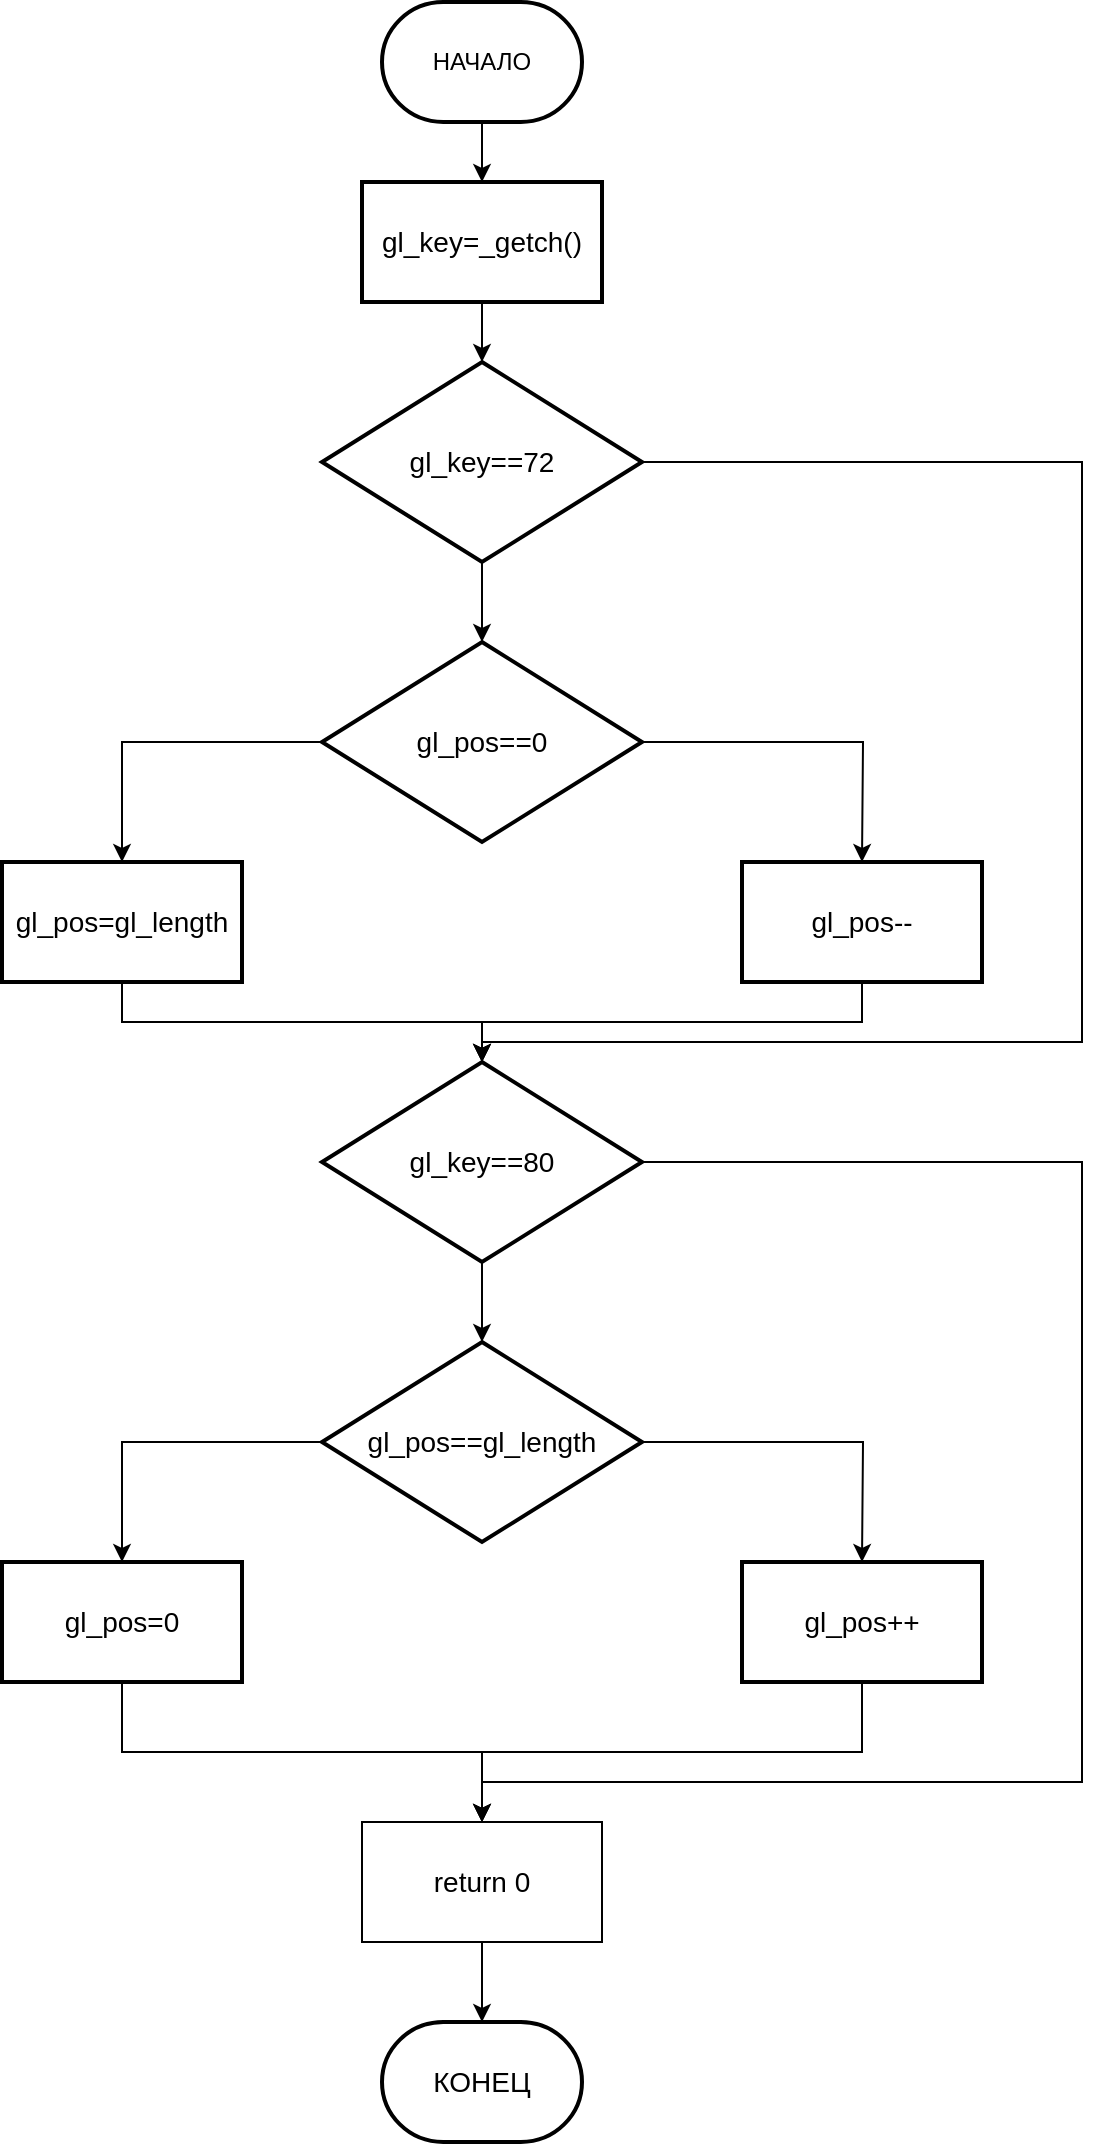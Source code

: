 <mxfile version="20.6.0" type="github">
  <diagram id="C5RBs43oDa-KdzZeNtuy" name="Page-1">
    <mxGraphModel dx="2760" dy="1141" grid="1" gridSize="10" guides="1" tooltips="1" connect="1" arrows="1" fold="1" page="1" pageScale="1" pageWidth="827" pageHeight="1169" math="0" shadow="0">
      <root>
        <mxCell id="WIyWlLk6GJQsqaUBKTNV-0" />
        <mxCell id="WIyWlLk6GJQsqaUBKTNV-1" parent="WIyWlLk6GJQsqaUBKTNV-0" />
        <mxCell id="-MMtbb6PxucikG_57jku-2" value="" style="edgeStyle=orthogonalEdgeStyle;rounded=0;orthogonalLoop=1;jettySize=auto;html=1;" edge="1" parent="WIyWlLk6GJQsqaUBKTNV-1" source="-MMtbb6PxucikG_57jku-0" target="-MMtbb6PxucikG_57jku-1">
          <mxGeometry relative="1" as="geometry" />
        </mxCell>
        <mxCell id="-MMtbb6PxucikG_57jku-0" value="НАЧАЛО" style="strokeWidth=2;html=1;shape=mxgraph.flowchart.terminator;whiteSpace=wrap;" vertex="1" parent="WIyWlLk6GJQsqaUBKTNV-1">
          <mxGeometry x="-170" y="50" width="100" height="60" as="geometry" />
        </mxCell>
        <mxCell id="-MMtbb6PxucikG_57jku-27" style="edgeStyle=orthogonalEdgeStyle;rounded=0;orthogonalLoop=1;jettySize=auto;html=1;exitX=0.5;exitY=1;exitDx=0;exitDy=0;entryX=0.5;entryY=0;entryDx=0;entryDy=0;entryPerimeter=0;" edge="1" parent="WIyWlLk6GJQsqaUBKTNV-1" source="-MMtbb6PxucikG_57jku-1" target="-MMtbb6PxucikG_57jku-26">
          <mxGeometry relative="1" as="geometry" />
        </mxCell>
        <mxCell id="-MMtbb6PxucikG_57jku-1" value="&lt;font style=&quot;font-size: 14px;&quot;&gt;gl_key=_getch()&lt;/font&gt;" style="whiteSpace=wrap;html=1;strokeWidth=2;" vertex="1" parent="WIyWlLk6GJQsqaUBKTNV-1">
          <mxGeometry x="-180" y="140" width="120" height="60" as="geometry" />
        </mxCell>
        <mxCell id="-MMtbb6PxucikG_57jku-5" value="" style="edgeStyle=orthogonalEdgeStyle;rounded=0;orthogonalLoop=1;jettySize=auto;html=1;" edge="1" parent="WIyWlLk6GJQsqaUBKTNV-1" source="-MMtbb6PxucikG_57jku-3">
          <mxGeometry relative="1" as="geometry">
            <mxPoint x="70" y="480" as="targetPoint" />
          </mxGeometry>
        </mxCell>
        <mxCell id="-MMtbb6PxucikG_57jku-8" style="edgeStyle=orthogonalEdgeStyle;rounded=0;orthogonalLoop=1;jettySize=auto;html=1;exitX=0;exitY=0.5;exitDx=0;exitDy=0;exitPerimeter=0;entryX=0.5;entryY=0;entryDx=0;entryDy=0;" edge="1" parent="WIyWlLk6GJQsqaUBKTNV-1" source="-MMtbb6PxucikG_57jku-3" target="-MMtbb6PxucikG_57jku-6">
          <mxGeometry relative="1" as="geometry" />
        </mxCell>
        <mxCell id="-MMtbb6PxucikG_57jku-3" value="&lt;font style=&quot;font-size: 14px;&quot;&gt;gl_pos==0&lt;/font&gt;" style="strokeWidth=2;html=1;shape=mxgraph.flowchart.decision;whiteSpace=wrap;" vertex="1" parent="WIyWlLk6GJQsqaUBKTNV-1">
          <mxGeometry x="-200" y="370" width="160" height="100" as="geometry" />
        </mxCell>
        <mxCell id="-MMtbb6PxucikG_57jku-20" style="edgeStyle=orthogonalEdgeStyle;rounded=0;orthogonalLoop=1;jettySize=auto;html=1;exitX=0.5;exitY=1;exitDx=0;exitDy=0;entryX=0.5;entryY=0;entryDx=0;entryDy=0;entryPerimeter=0;" edge="1" parent="WIyWlLk6GJQsqaUBKTNV-1" source="-MMtbb6PxucikG_57jku-4" target="-MMtbb6PxucikG_57jku-9">
          <mxGeometry relative="1" as="geometry" />
        </mxCell>
        <mxCell id="-MMtbb6PxucikG_57jku-4" value="&lt;font style=&quot;font-size: 14px;&quot;&gt;gl_pos--&lt;/font&gt;" style="whiteSpace=wrap;html=1;strokeWidth=2;" vertex="1" parent="WIyWlLk6GJQsqaUBKTNV-1">
          <mxGeometry x="10" y="480" width="120" height="60" as="geometry" />
        </mxCell>
        <mxCell id="-MMtbb6PxucikG_57jku-18" style="edgeStyle=orthogonalEdgeStyle;rounded=0;orthogonalLoop=1;jettySize=auto;html=1;exitX=0.5;exitY=1;exitDx=0;exitDy=0;entryX=0.5;entryY=0;entryDx=0;entryDy=0;entryPerimeter=0;" edge="1" parent="WIyWlLk6GJQsqaUBKTNV-1" source="-MMtbb6PxucikG_57jku-6" target="-MMtbb6PxucikG_57jku-9">
          <mxGeometry relative="1" as="geometry" />
        </mxCell>
        <mxCell id="-MMtbb6PxucikG_57jku-6" value="&lt;font style=&quot;font-size: 14px;&quot;&gt;gl_pos=gl_length&lt;/font&gt;" style="whiteSpace=wrap;html=1;strokeWidth=2;" vertex="1" parent="WIyWlLk6GJQsqaUBKTNV-1">
          <mxGeometry x="-360" y="480" width="120" height="60" as="geometry" />
        </mxCell>
        <mxCell id="-MMtbb6PxucikG_57jku-21" style="edgeStyle=orthogonalEdgeStyle;rounded=0;orthogonalLoop=1;jettySize=auto;html=1;exitX=0.5;exitY=1;exitDx=0;exitDy=0;exitPerimeter=0;entryX=0.5;entryY=0;entryDx=0;entryDy=0;entryPerimeter=0;" edge="1" parent="WIyWlLk6GJQsqaUBKTNV-1" source="-MMtbb6PxucikG_57jku-9" target="-MMtbb6PxucikG_57jku-10">
          <mxGeometry relative="1" as="geometry" />
        </mxCell>
        <mxCell id="-MMtbb6PxucikG_57jku-22" style="edgeStyle=orthogonalEdgeStyle;rounded=0;orthogonalLoop=1;jettySize=auto;html=1;exitX=1;exitY=0.5;exitDx=0;exitDy=0;exitPerimeter=0;entryX=0.5;entryY=0;entryDx=0;entryDy=0;" edge="1" parent="WIyWlLk6GJQsqaUBKTNV-1" source="-MMtbb6PxucikG_57jku-9" target="-MMtbb6PxucikG_57jku-15">
          <mxGeometry relative="1" as="geometry">
            <Array as="points">
              <mxPoint x="180" y="630" />
              <mxPoint x="180" y="940" />
            </Array>
          </mxGeometry>
        </mxCell>
        <mxCell id="-MMtbb6PxucikG_57jku-9" value="&lt;font style=&quot;font-size: 14px;&quot;&gt;gl_key==80&lt;/font&gt;" style="strokeWidth=2;html=1;shape=mxgraph.flowchart.decision;whiteSpace=wrap;" vertex="1" parent="WIyWlLk6GJQsqaUBKTNV-1">
          <mxGeometry x="-200" y="580" width="160" height="100" as="geometry" />
        </mxCell>
        <mxCell id="-MMtbb6PxucikG_57jku-12" value="" style="edgeStyle=orthogonalEdgeStyle;rounded=0;orthogonalLoop=1;jettySize=auto;html=1;" edge="1" parent="WIyWlLk6GJQsqaUBKTNV-1" source="-MMtbb6PxucikG_57jku-10" target="-MMtbb6PxucikG_57jku-11">
          <mxGeometry relative="1" as="geometry" />
        </mxCell>
        <mxCell id="-MMtbb6PxucikG_57jku-14" value="" style="edgeStyle=orthogonalEdgeStyle;rounded=0;orthogonalLoop=1;jettySize=auto;html=1;" edge="1" parent="WIyWlLk6GJQsqaUBKTNV-1" source="-MMtbb6PxucikG_57jku-10">
          <mxGeometry relative="1" as="geometry">
            <mxPoint x="70" y="830" as="targetPoint" />
          </mxGeometry>
        </mxCell>
        <mxCell id="-MMtbb6PxucikG_57jku-10" value="&lt;font style=&quot;font-size: 14px;&quot;&gt;gl_pos==gl_length&lt;/font&gt;" style="strokeWidth=2;html=1;shape=mxgraph.flowchart.decision;whiteSpace=wrap;" vertex="1" parent="WIyWlLk6GJQsqaUBKTNV-1">
          <mxGeometry x="-200" y="720" width="160" height="100" as="geometry" />
        </mxCell>
        <mxCell id="-MMtbb6PxucikG_57jku-23" style="edgeStyle=orthogonalEdgeStyle;rounded=0;orthogonalLoop=1;jettySize=auto;html=1;exitX=0.5;exitY=1;exitDx=0;exitDy=0;entryX=0.5;entryY=0;entryDx=0;entryDy=0;" edge="1" parent="WIyWlLk6GJQsqaUBKTNV-1" source="-MMtbb6PxucikG_57jku-11" target="-MMtbb6PxucikG_57jku-15">
          <mxGeometry relative="1" as="geometry" />
        </mxCell>
        <mxCell id="-MMtbb6PxucikG_57jku-11" value="&lt;font style=&quot;font-size: 14px;&quot;&gt;gl_pos=0&lt;/font&gt;" style="whiteSpace=wrap;html=1;strokeWidth=2;" vertex="1" parent="WIyWlLk6GJQsqaUBKTNV-1">
          <mxGeometry x="-360" y="830" width="120" height="60" as="geometry" />
        </mxCell>
        <mxCell id="-MMtbb6PxucikG_57jku-24" style="edgeStyle=orthogonalEdgeStyle;rounded=0;orthogonalLoop=1;jettySize=auto;html=1;exitX=0.5;exitY=1;exitDx=0;exitDy=0;entryX=0.5;entryY=0;entryDx=0;entryDy=0;" edge="1" parent="WIyWlLk6GJQsqaUBKTNV-1" source="-MMtbb6PxucikG_57jku-13" target="-MMtbb6PxucikG_57jku-15">
          <mxGeometry relative="1" as="geometry" />
        </mxCell>
        <mxCell id="-MMtbb6PxucikG_57jku-13" value="&lt;font style=&quot;font-size: 14px;&quot;&gt;gl_pos++&lt;/font&gt;" style="whiteSpace=wrap;html=1;strokeWidth=2;" vertex="1" parent="WIyWlLk6GJQsqaUBKTNV-1">
          <mxGeometry x="10" y="830" width="120" height="60" as="geometry" />
        </mxCell>
        <mxCell id="-MMtbb6PxucikG_57jku-25" style="edgeStyle=orthogonalEdgeStyle;rounded=0;orthogonalLoop=1;jettySize=auto;html=1;exitX=0.5;exitY=1;exitDx=0;exitDy=0;" edge="1" parent="WIyWlLk6GJQsqaUBKTNV-1" source="-MMtbb6PxucikG_57jku-15" target="-MMtbb6PxucikG_57jku-16">
          <mxGeometry relative="1" as="geometry" />
        </mxCell>
        <mxCell id="-MMtbb6PxucikG_57jku-15" value="&lt;font style=&quot;font-size: 14px;&quot;&gt;return 0&lt;/font&gt;" style="rounded=0;whiteSpace=wrap;html=1;" vertex="1" parent="WIyWlLk6GJQsqaUBKTNV-1">
          <mxGeometry x="-180" y="960" width="120" height="60" as="geometry" />
        </mxCell>
        <mxCell id="-MMtbb6PxucikG_57jku-16" value="&lt;font style=&quot;font-size: 14px;&quot;&gt;КОНЕЦ&lt;/font&gt;" style="strokeWidth=2;html=1;shape=mxgraph.flowchart.terminator;whiteSpace=wrap;" vertex="1" parent="WIyWlLk6GJQsqaUBKTNV-1">
          <mxGeometry x="-170" y="1060" width="100" height="60" as="geometry" />
        </mxCell>
        <mxCell id="-MMtbb6PxucikG_57jku-28" style="edgeStyle=orthogonalEdgeStyle;rounded=0;orthogonalLoop=1;jettySize=auto;html=1;exitX=0.5;exitY=1;exitDx=0;exitDy=0;exitPerimeter=0;entryX=0.5;entryY=0;entryDx=0;entryDy=0;entryPerimeter=0;" edge="1" parent="WIyWlLk6GJQsqaUBKTNV-1" source="-MMtbb6PxucikG_57jku-26" target="-MMtbb6PxucikG_57jku-3">
          <mxGeometry relative="1" as="geometry" />
        </mxCell>
        <mxCell id="-MMtbb6PxucikG_57jku-29" style="edgeStyle=orthogonalEdgeStyle;rounded=0;orthogonalLoop=1;jettySize=auto;html=1;exitX=1;exitY=0.5;exitDx=0;exitDy=0;exitPerimeter=0;" edge="1" parent="WIyWlLk6GJQsqaUBKTNV-1" source="-MMtbb6PxucikG_57jku-26" target="-MMtbb6PxucikG_57jku-9">
          <mxGeometry relative="1" as="geometry">
            <Array as="points">
              <mxPoint x="180" y="280" />
              <mxPoint x="180" y="570" />
              <mxPoint x="-120" y="570" />
            </Array>
          </mxGeometry>
        </mxCell>
        <mxCell id="-MMtbb6PxucikG_57jku-26" value="&lt;font style=&quot;font-size: 14px;&quot;&gt;gl_key==72&lt;/font&gt;" style="strokeWidth=2;html=1;shape=mxgraph.flowchart.decision;whiteSpace=wrap;" vertex="1" parent="WIyWlLk6GJQsqaUBKTNV-1">
          <mxGeometry x="-200" y="230" width="160" height="100" as="geometry" />
        </mxCell>
      </root>
    </mxGraphModel>
  </diagram>
</mxfile>
